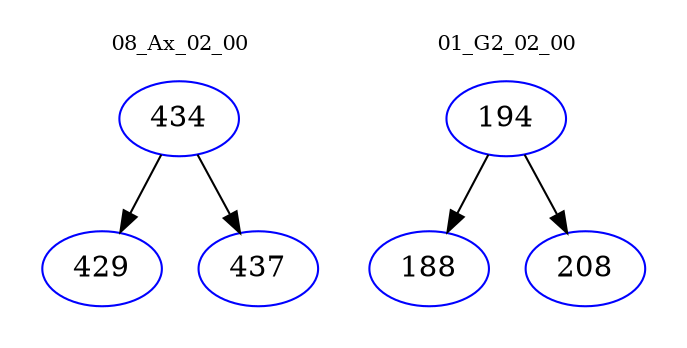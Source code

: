 digraph{
subgraph cluster_0 {
color = white
label = "08_Ax_02_00";
fontsize=10;
T0_434 [label="434", color="blue"]
T0_434 -> T0_429 [color="black"]
T0_429 [label="429", color="blue"]
T0_434 -> T0_437 [color="black"]
T0_437 [label="437", color="blue"]
}
subgraph cluster_1 {
color = white
label = "01_G2_02_00";
fontsize=10;
T1_194 [label="194", color="blue"]
T1_194 -> T1_188 [color="black"]
T1_188 [label="188", color="blue"]
T1_194 -> T1_208 [color="black"]
T1_208 [label="208", color="blue"]
}
}
